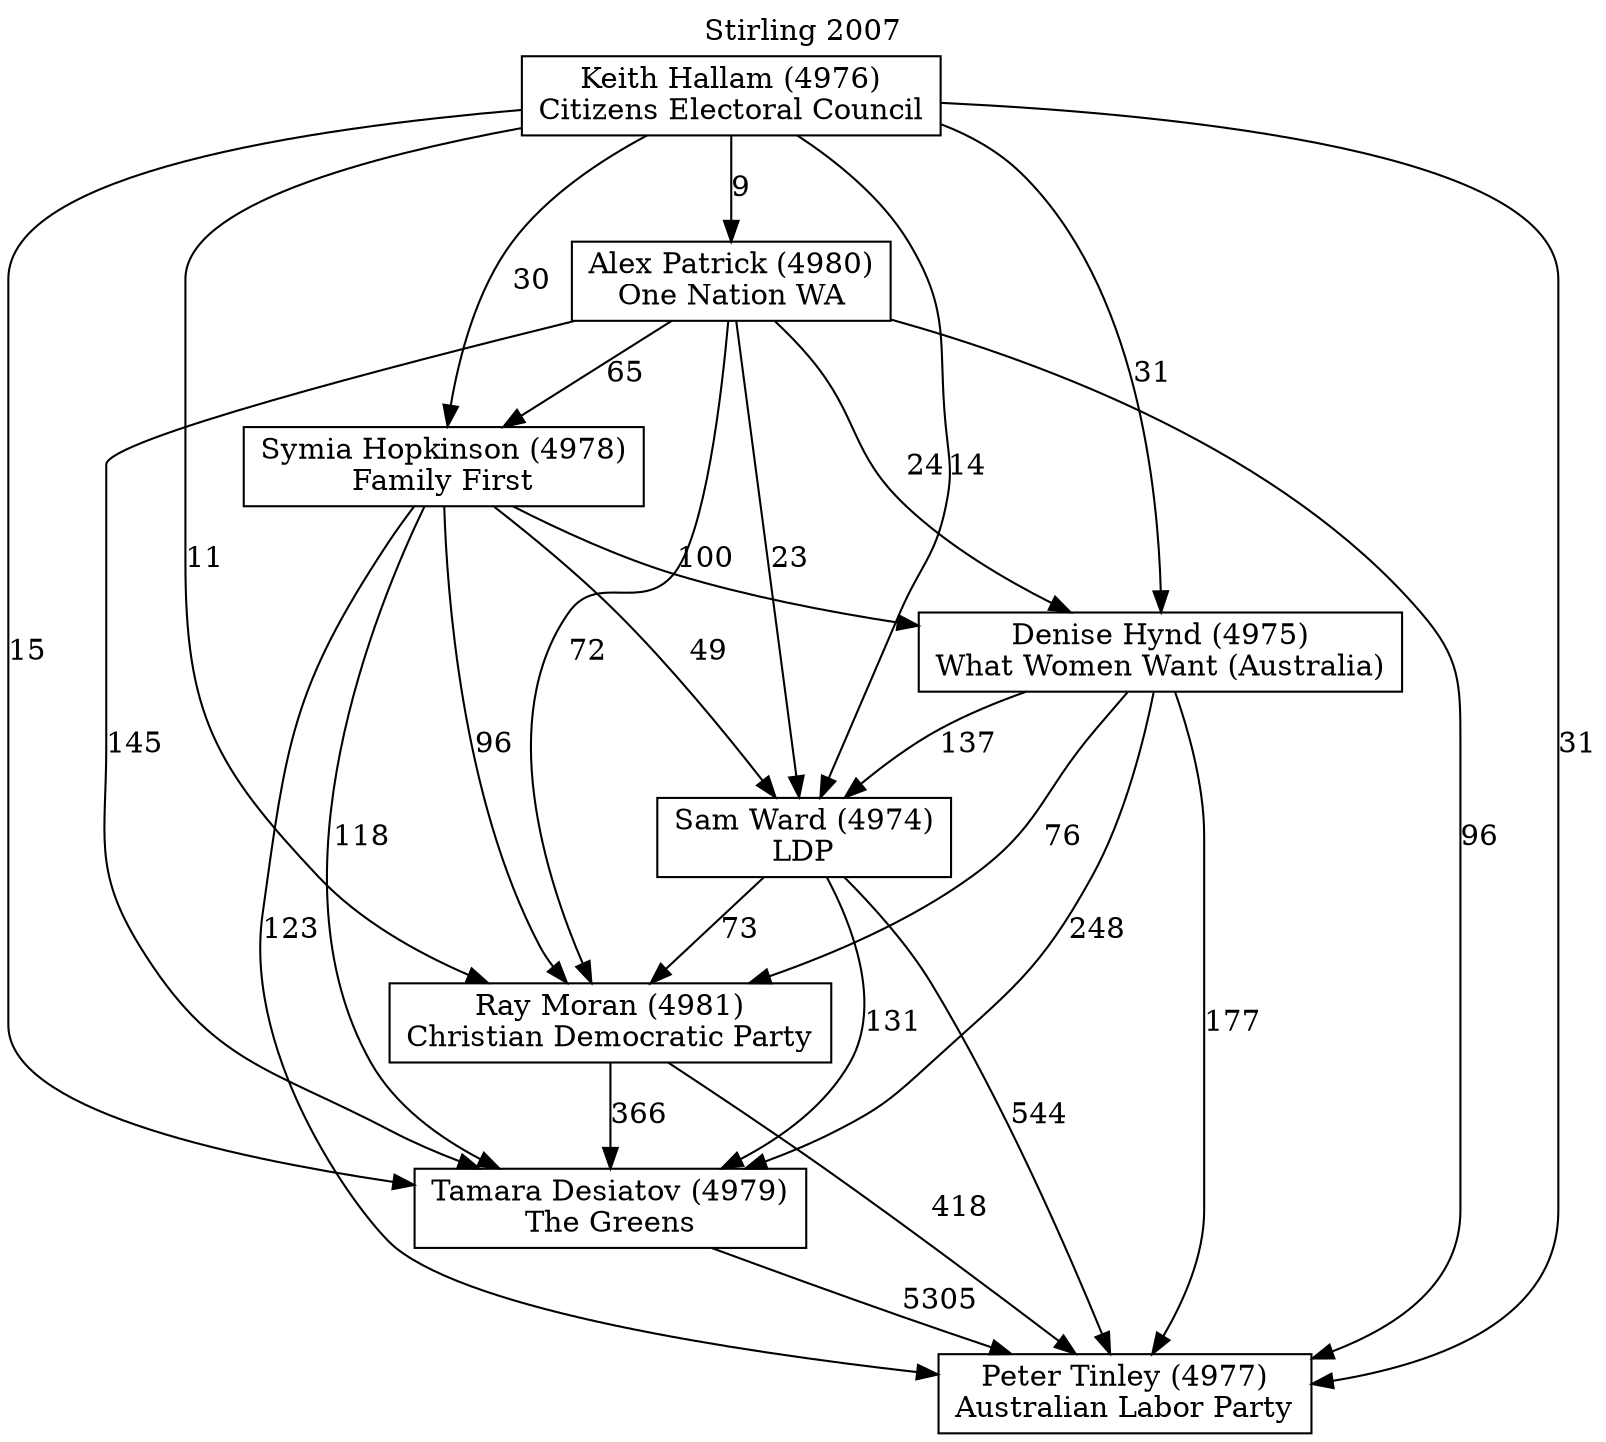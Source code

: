 // House preference flow
digraph "Peter Tinley (4977)_Stirling_2007" {
	graph [label="Stirling 2007" labelloc=t mclimit=10]
	node [shape=box]
	"Alex Patrick (4980)" [label="Alex Patrick (4980)
One Nation WA"]
	"Denise Hynd (4975)" [label="Denise Hynd (4975)
What Women Want (Australia)"]
	"Keith Hallam (4976)" [label="Keith Hallam (4976)
Citizens Electoral Council"]
	"Peter Tinley (4977)" [label="Peter Tinley (4977)
Australian Labor Party"]
	"Ray Moran (4981)" [label="Ray Moran (4981)
Christian Democratic Party"]
	"Sam Ward (4974)" [label="Sam Ward (4974)
LDP"]
	"Symia Hopkinson (4978)" [label="Symia Hopkinson (4978)
Family First"]
	"Tamara Desiatov (4979)" [label="Tamara Desiatov (4979)
The Greens"]
	"Alex Patrick (4980)" -> "Denise Hynd (4975)" [label=24]
	"Alex Patrick (4980)" -> "Peter Tinley (4977)" [label=96]
	"Alex Patrick (4980)" -> "Ray Moran (4981)" [label=72]
	"Alex Patrick (4980)" -> "Sam Ward (4974)" [label=23]
	"Alex Patrick (4980)" -> "Symia Hopkinson (4978)" [label=65]
	"Alex Patrick (4980)" -> "Tamara Desiatov (4979)" [label=145]
	"Denise Hynd (4975)" -> "Peter Tinley (4977)" [label=177]
	"Denise Hynd (4975)" -> "Ray Moran (4981)" [label=76]
	"Denise Hynd (4975)" -> "Sam Ward (4974)" [label=137]
	"Denise Hynd (4975)" -> "Tamara Desiatov (4979)" [label=248]
	"Keith Hallam (4976)" -> "Alex Patrick (4980)" [label=9]
	"Keith Hallam (4976)" -> "Denise Hynd (4975)" [label=31]
	"Keith Hallam (4976)" -> "Peter Tinley (4977)" [label=31]
	"Keith Hallam (4976)" -> "Ray Moran (4981)" [label=11]
	"Keith Hallam (4976)" -> "Sam Ward (4974)" [label=14]
	"Keith Hallam (4976)" -> "Symia Hopkinson (4978)" [label=30]
	"Keith Hallam (4976)" -> "Tamara Desiatov (4979)" [label=15]
	"Ray Moran (4981)" -> "Peter Tinley (4977)" [label=418]
	"Ray Moran (4981)" -> "Tamara Desiatov (4979)" [label=366]
	"Sam Ward (4974)" -> "Peter Tinley (4977)" [label=544]
	"Sam Ward (4974)" -> "Ray Moran (4981)" [label=73]
	"Sam Ward (4974)" -> "Tamara Desiatov (4979)" [label=131]
	"Symia Hopkinson (4978)" -> "Denise Hynd (4975)" [label=100]
	"Symia Hopkinson (4978)" -> "Peter Tinley (4977)" [label=123]
	"Symia Hopkinson (4978)" -> "Ray Moran (4981)" [label=96]
	"Symia Hopkinson (4978)" -> "Sam Ward (4974)" [label=49]
	"Symia Hopkinson (4978)" -> "Tamara Desiatov (4979)" [label=118]
	"Tamara Desiatov (4979)" -> "Peter Tinley (4977)" [label=5305]
}
